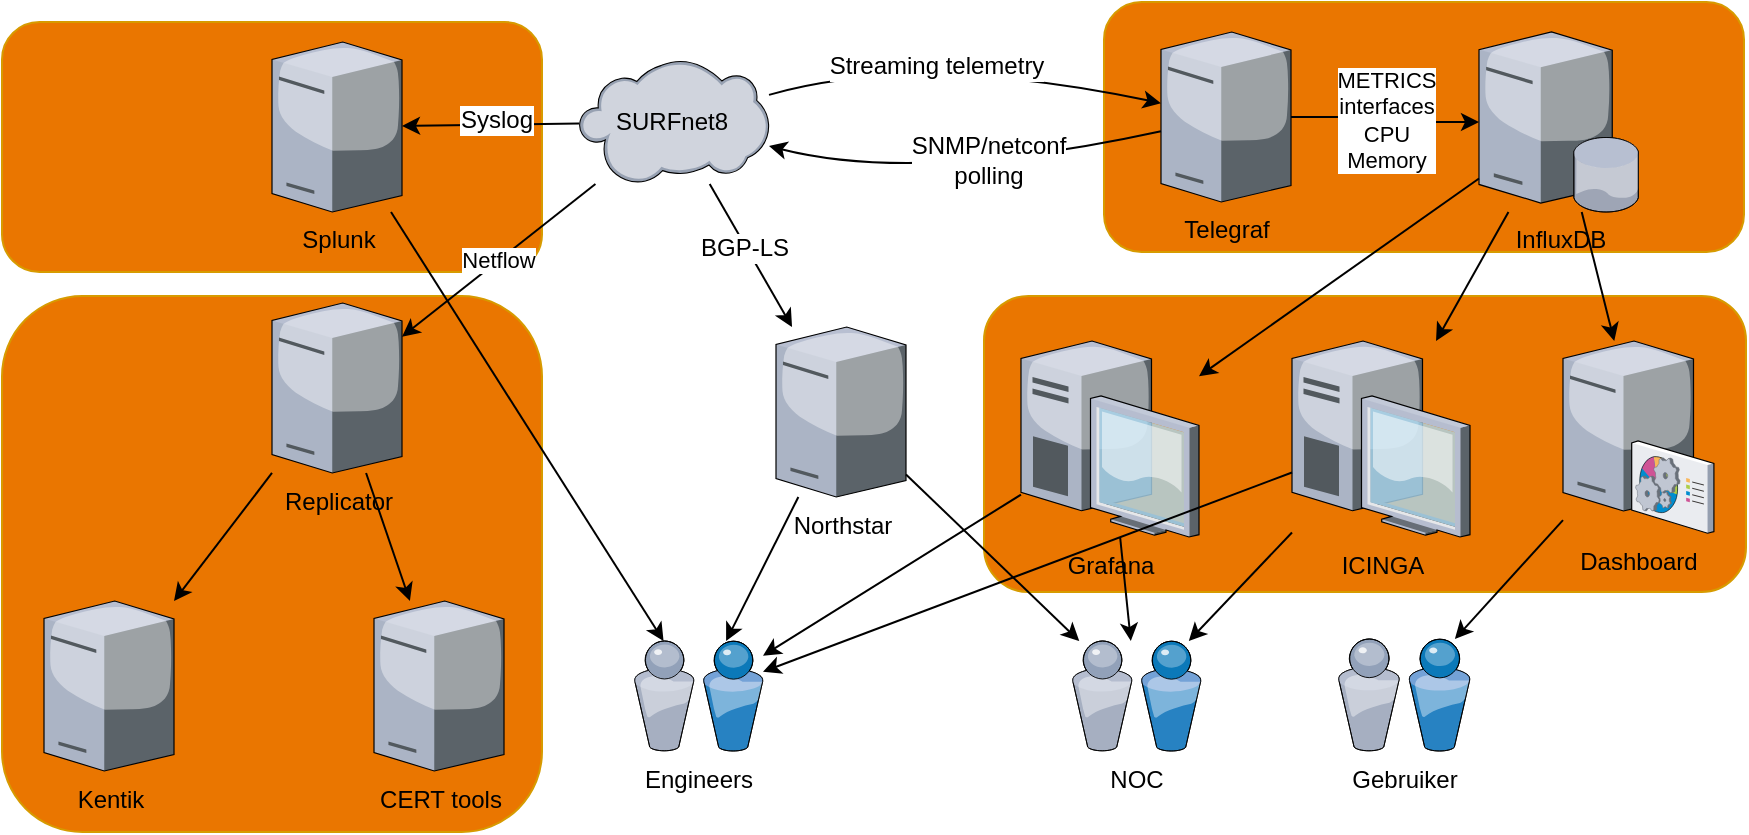 <mxfile version="10.6.7" type="github"><diagram id="a45cf8ec-cd66-6f27-3ac3-be6e809c9e4a" name="Page-1"><mxGraphModel dx="2052" dy="1672" grid="1" gridSize="10" guides="1" tooltips="1" connect="1" arrows="1" fold="1" page="1" pageScale="1" pageWidth="1169" pageHeight="827" background="#ffffff" math="0" shadow="0"><root><mxCell id="0"/><mxCell id="1" parent="0"/><mxCell id="WLNP-cuE22_BNINGQnrG-11" value="" style="rounded=1;whiteSpace=wrap;html=1;fillColor=#EA7600;strokeColor=#d79b00;" vertex="1" parent="1"><mxGeometry x="149" y="162" width="270" height="268" as="geometry"/></mxCell><mxCell id="WLNP-cuE22_BNINGQnrG-7" value="" style="rounded=1;whiteSpace=wrap;html=1;fillColor=#EA7600;strokeColor=#d79b00;" vertex="1" parent="1"><mxGeometry x="640" y="162" width="381" height="148" as="geometry"/></mxCell><mxCell id="WLNP-cuE22_BNINGQnrG-6" value="" style="rounded=1;whiteSpace=wrap;html=1;fillColor=#EA7600;strokeColor=#d79b00;" vertex="1" parent="1"><mxGeometry x="700" y="15" width="320" height="125" as="geometry"/></mxCell><mxCell id="WLNP-cuE22_BNINGQnrG-3" value="" style="rounded=1;whiteSpace=wrap;html=1;fillColor=#EA7600;strokeColor=#d79b00;" vertex="1" parent="1"><mxGeometry x="149" y="25" width="270" height="125" as="geometry"/></mxCell><mxCell id="HIlb64Ml24-fl4t92uUZ-172" value="InfluxDB" style="verticalLabelPosition=bottom;aspect=fixed;html=1;verticalAlign=top;strokeColor=none;align=center;outlineConnect=0;shape=mxgraph.citrix.database_server;" parent="1" vertex="1"><mxGeometry x="887.5" y="30" width="80" height="90" as="geometry"/></mxCell><mxCell id="HIlb64Ml24-fl4t92uUZ-174" value="METRICS&lt;br&gt;interfaces&lt;br&gt;CPU&lt;br&gt;Memory&lt;br&gt;" style="edgeStyle=orthogonalEdgeStyle;rounded=0;orthogonalLoop=1;jettySize=auto;html=1;" parent="1" source="HIlb64Ml24-fl4t92uUZ-173" target="HIlb64Ml24-fl4t92uUZ-172" edge="1"><mxGeometry relative="1" as="geometry"/></mxCell><mxCell id="HIlb64Ml24-fl4t92uUZ-173" value="Telegraf&lt;br&gt;" style="verticalLabelPosition=bottom;aspect=fixed;html=1;verticalAlign=top;strokeColor=none;align=center;outlineConnect=0;shape=mxgraph.citrix.license_server;" parent="1" vertex="1"><mxGeometry x="728.5" y="30" width="65" height="85" as="geometry"/></mxCell><mxCell id="HIlb64Ml24-fl4t92uUZ-175" value="" style="verticalLabelPosition=bottom;aspect=fixed;html=1;verticalAlign=top;strokeColor=none;align=center;outlineConnect=0;shape=mxgraph.citrix.cloud;" parent="1" vertex="1"><mxGeometry x="437.5" y="44" width="95" height="62" as="geometry"/></mxCell><mxCell id="HIlb64Ml24-fl4t92uUZ-179" value="ICINGA&lt;br&gt;&lt;br&gt;" style="verticalLabelPosition=bottom;aspect=fixed;html=1;verticalAlign=top;strokeColor=none;align=center;outlineConnect=0;shape=mxgraph.citrix.desktop;" parent="1" vertex="1"><mxGeometry x="794" y="184.5" width="89" height="98" as="geometry"/></mxCell><mxCell id="HIlb64Ml24-fl4t92uUZ-184" value="" style="rounded=0;orthogonalLoop=1;jettySize=auto;html=1;startArrow=classic;startFill=1;endArrow=none;endFill=0;" parent="1" source="HIlb64Ml24-fl4t92uUZ-179" target="HIlb64Ml24-fl4t92uUZ-172" edge="1"><mxGeometry relative="1" as="geometry"><mxPoint x="689.5" y="174.885" as="sourcePoint"/><mxPoint x="529.876" y="0.5" as="targetPoint"/></mxGeometry></mxCell><mxCell id="HIlb64Ml24-fl4t92uUZ-187" style="edgeStyle=none;rounded=0;orthogonalLoop=1;jettySize=auto;html=1;startArrow=classic;startFill=1;endArrow=none;endFill=0;" parent="1" source="HIlb64Ml24-fl4t92uUZ-186" target="HIlb64Ml24-fl4t92uUZ-172" edge="1"><mxGeometry relative="1" as="geometry"/></mxCell><mxCell id="HIlb64Ml24-fl4t92uUZ-186" value="Dashboard" style="verticalLabelPosition=bottom;aspect=fixed;html=1;verticalAlign=top;strokeColor=none;align=center;outlineConnect=0;shape=mxgraph.citrix.command_center;" parent="1" vertex="1"><mxGeometry x="929.5" y="184.5" width="75.5" height="96" as="geometry"/></mxCell><mxCell id="HIlb64Ml24-fl4t92uUZ-197" style="edgeStyle=none;rounded=0;orthogonalLoop=1;jettySize=auto;html=1;startArrow=classic;startFill=1;endArrow=none;endFill=0;" parent="1" source="HIlb64Ml24-fl4t92uUZ-196" target="HIlb64Ml24-fl4t92uUZ-175" edge="1"><mxGeometry relative="1" as="geometry"/></mxCell><mxCell id="HIlb64Ml24-fl4t92uUZ-198" value="BGP-LS&lt;br&gt;" style="text;html=1;resizable=0;points=[];align=center;verticalAlign=middle;labelBackgroundColor=#ffffff;" parent="HIlb64Ml24-fl4t92uUZ-197" vertex="1" connectable="0"><mxGeometry x="0.122" y="1" relative="1" as="geometry"><mxPoint as="offset"/></mxGeometry></mxCell><mxCell id="HIlb64Ml24-fl4t92uUZ-196" value="Northstar" style="verticalLabelPosition=bottom;aspect=fixed;html=1;verticalAlign=top;strokeColor=none;align=center;outlineConnect=0;shape=mxgraph.citrix.license_server;" parent="1" vertex="1"><mxGeometry x="536" y="177.5" width="65" height="85" as="geometry"/></mxCell><mxCell id="HIlb64Ml24-fl4t92uUZ-204" style="edgeStyle=none;rounded=0;orthogonalLoop=1;jettySize=auto;html=1;startArrow=classic;startFill=1;endArrow=none;endFill=0;" parent="1" source="HIlb64Ml24-fl4t92uUZ-199" target="HIlb64Ml24-fl4t92uUZ-196" edge="1"><mxGeometry relative="1" as="geometry"/></mxCell><mxCell id="HIlb64Ml24-fl4t92uUZ-211" style="edgeStyle=none;rounded=0;orthogonalLoop=1;jettySize=auto;html=1;startArrow=classic;startFill=1;endArrow=none;endFill=0;" parent="1" source="HIlb64Ml24-fl4t92uUZ-199" target="HIlb64Ml24-fl4t92uUZ-208" edge="1"><mxGeometry relative="1" as="geometry"/></mxCell><mxCell id="HIlb64Ml24-fl4t92uUZ-199" value="Engineers" style="verticalLabelPosition=bottom;aspect=fixed;html=1;verticalAlign=top;strokeColor=none;align=center;outlineConnect=0;shape=mxgraph.citrix.users;" parent="1" vertex="1"><mxGeometry x="465" y="334.5" width="64.5" height="55" as="geometry"/></mxCell><mxCell id="HIlb64Ml24-fl4t92uUZ-205" style="edgeStyle=none;rounded=0;orthogonalLoop=1;jettySize=auto;html=1;startArrow=classic;startFill=1;endArrow=none;endFill=0;" parent="1" source="HIlb64Ml24-fl4t92uUZ-200" target="HIlb64Ml24-fl4t92uUZ-196" edge="1"><mxGeometry relative="1" as="geometry"/></mxCell><mxCell id="HIlb64Ml24-fl4t92uUZ-206" style="edgeStyle=none;rounded=0;orthogonalLoop=1;jettySize=auto;html=1;startArrow=classic;startFill=1;endArrow=none;endFill=0;" parent="1" source="HIlb64Ml24-fl4t92uUZ-200" target="HIlb64Ml24-fl4t92uUZ-179" edge="1"><mxGeometry relative="1" as="geometry"/></mxCell><mxCell id="HIlb64Ml24-fl4t92uUZ-210" style="edgeStyle=none;rounded=0;orthogonalLoop=1;jettySize=auto;html=1;startArrow=classic;startFill=1;endArrow=none;endFill=0;" parent="1" source="HIlb64Ml24-fl4t92uUZ-200" target="HIlb64Ml24-fl4t92uUZ-208" edge="1"><mxGeometry relative="1" as="geometry"/></mxCell><mxCell id="HIlb64Ml24-fl4t92uUZ-200" value="NOC" style="verticalLabelPosition=bottom;aspect=fixed;html=1;verticalAlign=top;strokeColor=none;align=center;outlineConnect=0;shape=mxgraph.citrix.users;" parent="1" vertex="1"><mxGeometry x="684" y="334.5" width="64.5" height="55" as="geometry"/></mxCell><mxCell id="HIlb64Ml24-fl4t92uUZ-207" style="edgeStyle=none;rounded=0;orthogonalLoop=1;jettySize=auto;html=1;startArrow=classic;startFill=1;endArrow=none;endFill=0;" parent="1" source="HIlb64Ml24-fl4t92uUZ-201" target="HIlb64Ml24-fl4t92uUZ-186" edge="1"><mxGeometry relative="1" as="geometry"/></mxCell><mxCell id="HIlb64Ml24-fl4t92uUZ-201" value="Gebruiker" style="verticalLabelPosition=bottom;aspect=fixed;html=1;verticalAlign=top;strokeColor=none;align=center;outlineConnect=0;shape=mxgraph.citrix.users;" parent="1" vertex="1"><mxGeometry x="817" y="333.5" width="66" height="56" as="geometry"/></mxCell><mxCell id="HIlb64Ml24-fl4t92uUZ-209" style="edgeStyle=none;rounded=0;orthogonalLoop=1;jettySize=auto;html=1;startArrow=classic;startFill=1;endArrow=none;endFill=0;" parent="1" source="HIlb64Ml24-fl4t92uUZ-208" target="HIlb64Ml24-fl4t92uUZ-172" edge="1"><mxGeometry relative="1" as="geometry"/></mxCell><mxCell id="HIlb64Ml24-fl4t92uUZ-208" value="Grafana&lt;br&gt;" style="verticalLabelPosition=bottom;aspect=fixed;html=1;verticalAlign=top;strokeColor=none;align=center;outlineConnect=0;shape=mxgraph.citrix.desktop;" parent="1" vertex="1"><mxGeometry x="658.5" y="184.5" width="89" height="98" as="geometry"/></mxCell><mxCell id="D-TRsX44l7rXpaJIzRqU-1" value="" style="curved=1;endArrow=classic;html=1;" parent="1" source="HIlb64Ml24-fl4t92uUZ-175" target="HIlb64Ml24-fl4t92uUZ-173" edge="1"><mxGeometry width="50" height="50" relative="1" as="geometry"><mxPoint x="577.5" y="40" as="sourcePoint"/><mxPoint x="627.5" y="-10" as="targetPoint"/><Array as="points"><mxPoint x="607.5" y="40"/></Array></mxGeometry></mxCell><mxCell id="D-TRsX44l7rXpaJIzRqU-2" value="Streaming telemetry" style="text;html=1;resizable=0;points=[];align=center;verticalAlign=middle;labelBackgroundColor=#ffffff;" parent="D-TRsX44l7rXpaJIzRqU-1" vertex="1" connectable="0"><mxGeometry x="-0.126" y="-5" relative="1" as="geometry"><mxPoint as="offset"/></mxGeometry></mxCell><mxCell id="D-TRsX44l7rXpaJIzRqU-3" value="" style="curved=1;endArrow=classic;html=1;" parent="1" source="HIlb64Ml24-fl4t92uUZ-173" target="HIlb64Ml24-fl4t92uUZ-175" edge="1"><mxGeometry width="50" height="50" relative="1" as="geometry"><mxPoint x="377" y="841.429" as="sourcePoint"/><mxPoint x="522" y="842.195" as="targetPoint"/><Array as="points"><mxPoint x="607.5" y="106"/></Array></mxGeometry></mxCell><mxCell id="D-TRsX44l7rXpaJIzRqU-4" value="SNMP/netconf&lt;br&gt;polling&lt;br&gt;" style="text;html=1;resizable=0;points=[];align=center;verticalAlign=middle;labelBackgroundColor=#ffffff;" parent="D-TRsX44l7rXpaJIzRqU-3" vertex="1" connectable="0"><mxGeometry x="-0.126" y="-5" relative="1" as="geometry"><mxPoint as="offset"/></mxGeometry></mxCell><mxCell id="D-TRsX44l7rXpaJIzRqU-5" style="edgeStyle=none;rounded=0;orthogonalLoop=1;jettySize=auto;html=1;startArrow=classic;startFill=1;endArrow=none;endFill=0;" parent="1" source="HIlb64Ml24-fl4t92uUZ-199" target="HIlb64Ml24-fl4t92uUZ-179" edge="1"><mxGeometry relative="1" as="geometry"><mxPoint x="538.5" y="384.625" as="sourcePoint"/><mxPoint x="668.5" y="274.274" as="targetPoint"/></mxGeometry></mxCell><mxCell id="D-TRsX44l7rXpaJIzRqU-6" value="Splunk&lt;br&gt;" style="verticalLabelPosition=bottom;aspect=fixed;html=1;verticalAlign=top;strokeColor=none;align=center;outlineConnect=0;shape=mxgraph.citrix.license_server;" parent="1" vertex="1"><mxGeometry x="284" y="35" width="65" height="85" as="geometry"/></mxCell><mxCell id="D-TRsX44l7rXpaJIzRqU-7" value="" style="endArrow=classic;html=1;" parent="1" source="HIlb64Ml24-fl4t92uUZ-175" target="D-TRsX44l7rXpaJIzRqU-6" edge="1"><mxGeometry width="50" height="50" relative="1" as="geometry"><mxPoint x="434" y="474.5" as="sourcePoint"/><mxPoint x="484" y="424.5" as="targetPoint"/></mxGeometry></mxCell><mxCell id="D-TRsX44l7rXpaJIzRqU-8" value="Syslog" style="text;html=1;resizable=0;points=[];align=center;verticalAlign=middle;labelBackgroundColor=#ffffff;" parent="D-TRsX44l7rXpaJIzRqU-7" vertex="1" connectable="0"><mxGeometry x="-0.051" y="-3" relative="1" as="geometry"><mxPoint as="offset"/></mxGeometry></mxCell><mxCell id="D-TRsX44l7rXpaJIzRqU-9" value="" style="endArrow=classic;html=1;" parent="1" source="D-TRsX44l7rXpaJIzRqU-6" target="HIlb64Ml24-fl4t92uUZ-199" edge="1"><mxGeometry width="50" height="50" relative="1" as="geometry"><mxPoint x="280" y="479.5" as="sourcePoint"/><mxPoint x="330" y="429.5" as="targetPoint"/></mxGeometry></mxCell><mxCell id="D-TRsX44l7rXpaJIzRqU-11" value="Replicator&lt;br&gt;" style="verticalLabelPosition=bottom;aspect=fixed;html=1;verticalAlign=top;strokeColor=none;align=center;outlineConnect=0;shape=mxgraph.citrix.license_server;" parent="1" vertex="1"><mxGeometry x="284" y="165.5" width="65" height="85" as="geometry"/></mxCell><mxCell id="D-TRsX44l7rXpaJIzRqU-12" value="Netflow" style="endArrow=classic;html=1;" parent="1" source="HIlb64Ml24-fl4t92uUZ-175" target="D-TRsX44l7rXpaJIzRqU-11" edge="1"><mxGeometry width="50" height="50" relative="1" as="geometry"><mxPoint x="280" y="479.5" as="sourcePoint"/><mxPoint x="330" y="429.5" as="targetPoint"/></mxGeometry></mxCell><mxCell id="D-TRsX44l7rXpaJIzRqU-13" value="Kentik&lt;br&gt;" style="verticalLabelPosition=bottom;aspect=fixed;html=1;verticalAlign=top;strokeColor=none;align=center;outlineConnect=0;shape=mxgraph.citrix.license_server;" parent="1" vertex="1"><mxGeometry x="170" y="314.5" width="65" height="85" as="geometry"/></mxCell><mxCell id="D-TRsX44l7rXpaJIzRqU-14" value="CERT tools" style="verticalLabelPosition=bottom;aspect=fixed;html=1;verticalAlign=top;strokeColor=none;align=center;outlineConnect=0;shape=mxgraph.citrix.license_server;" parent="1" vertex="1"><mxGeometry x="335" y="314.5" width="65" height="85" as="geometry"/></mxCell><mxCell id="D-TRsX44l7rXpaJIzRqU-17" value="" style="endArrow=classic;html=1;" parent="1" source="D-TRsX44l7rXpaJIzRqU-11" target="D-TRsX44l7rXpaJIzRqU-13" edge="1"><mxGeometry width="50" height="50" relative="1" as="geometry"><mxPoint x="130" y="524.5" as="sourcePoint"/><mxPoint x="180" y="474.5" as="targetPoint"/></mxGeometry></mxCell><mxCell id="D-TRsX44l7rXpaJIzRqU-18" value="" style="endArrow=classic;html=1;" parent="1" source="D-TRsX44l7rXpaJIzRqU-11" target="D-TRsX44l7rXpaJIzRqU-14" edge="1"><mxGeometry width="50" height="50" relative="1" as="geometry"><mxPoint x="294" y="290.229" as="sourcePoint"/><mxPoint x="205" y="370.271" as="targetPoint"/></mxGeometry></mxCell><mxCell id="D-TRsX44l7rXpaJIzRqU-19" value="SURFnet8" style="text;html=1;strokeColor=none;fillColor=none;align=center;verticalAlign=middle;whiteSpace=wrap;rounded=0;" parent="1" vertex="1"><mxGeometry x="464" y="65" width="40" height="20" as="geometry"/></mxCell></root></mxGraphModel></diagram></mxfile>